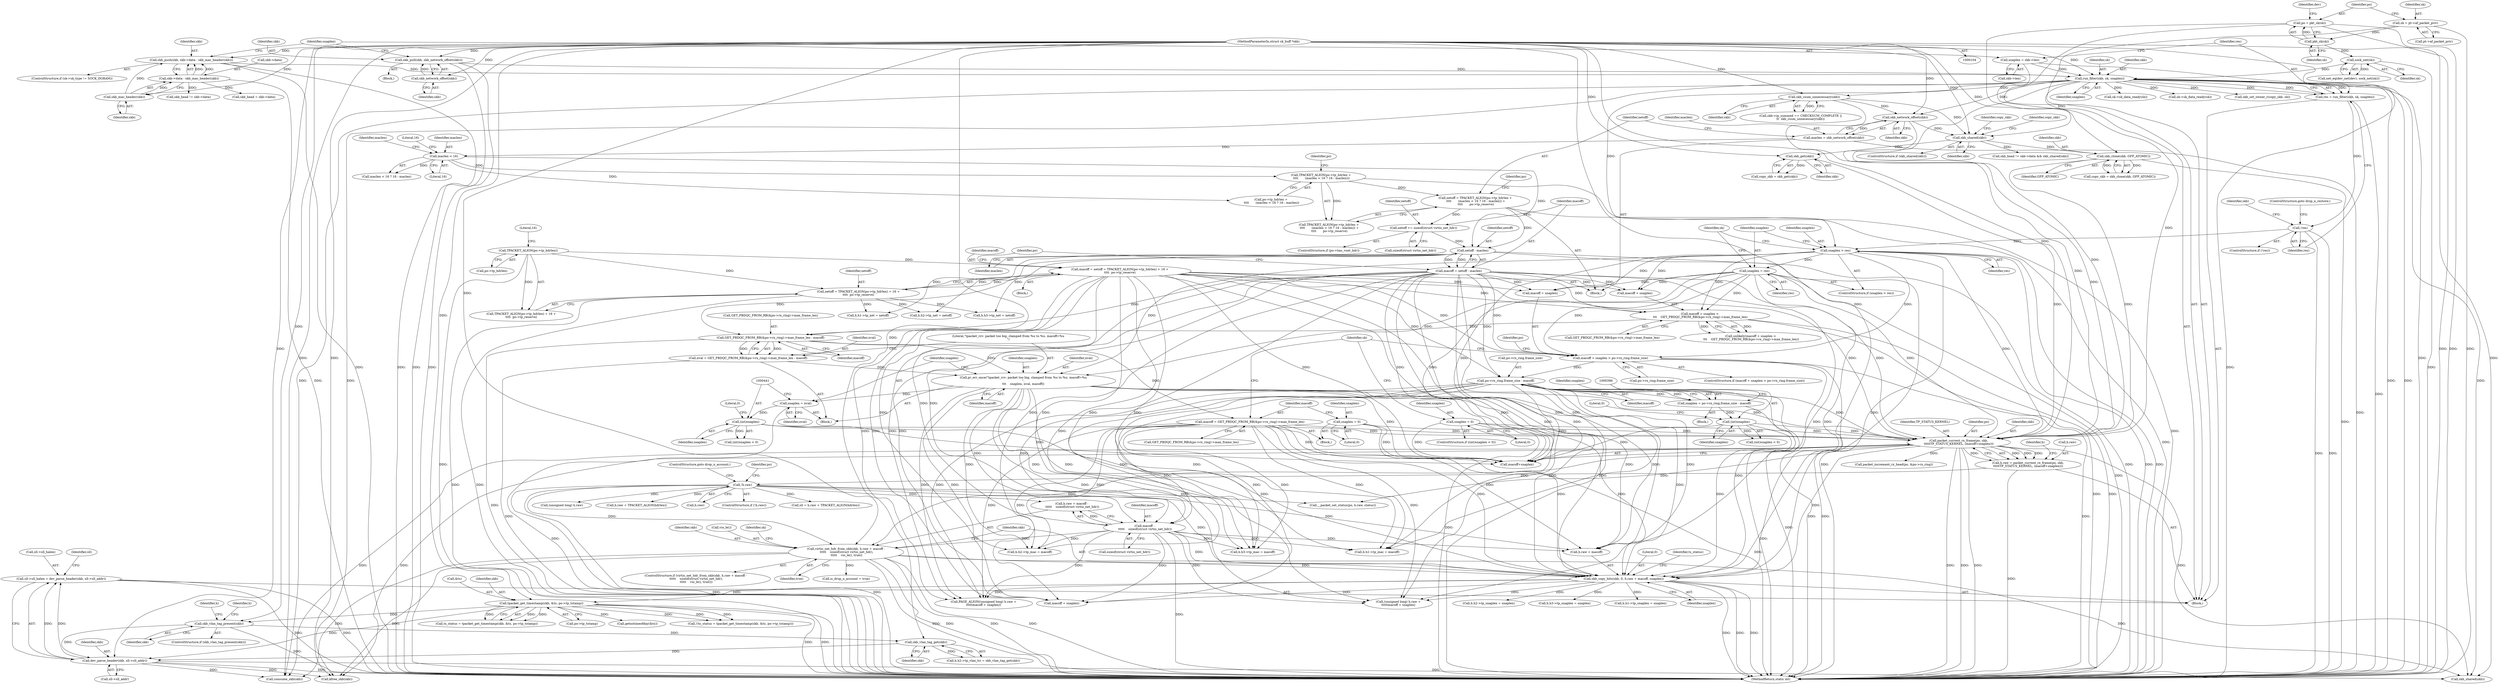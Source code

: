 digraph "0_linux_edbd58be15a957f6a760c4a514cd475217eb97fd@pointer" {
"1000849" [label="(Call,sll->sll_halen = dev_parse_header(skb, sll->sll_addr))"];
"1000853" [label="(Call,dev_parse_header(skb, sll->sll_addr))"];
"1000699" [label="(Call,skb_vlan_tag_present(skb))"];
"1000572" [label="(Call,tpacket_get_timestamp(skb, &ts, po->tp_tstamp))"];
"1000559" [label="(Call,skb_copy_bits(skb, 0, h.raw + macoff, snaplen))"];
"1000538" [label="(Call,virtio_net_hdr_from_skb(skb, h.raw + macoff -\n \t\t\t\t\t    sizeof(struct virtio_net_hdr),\n \t\t\t\t\t    vio_le(), true))"];
"1000468" [label="(Call,packet_current_rx_frame(po, skb,\n\t\t\t\t\tTP_STATUS_KERNEL, (macoff+snaplen)))"];
"1000175" [label="(Call,po = pkt_sk(sk))"];
"1000177" [label="(Call,pkt_sk(sk))"];
"1000170" [label="(Call,sk = pt->af_packet_priv)"];
"1000372" [label="(Call,skb_get(skb))"];
"1000360" [label="(Call,skb_shared(skb))"];
"1000294" [label="(Call,skb_network_offset(skb))"];
"1000256" [label="(Call,skb_csum_unnecessary(skb))"];
"1000225" [label="(Call,run_filter(skb, sk, snaplen))"];
"1000198" [label="(Call,skb_push(skb, skb->data - skb_mac_header(skb)))"];
"1000204" [label="(Call,skb_mac_header(skb))"];
"1000105" [label="(MethodParameterIn,struct sk_buff *skb)"];
"1000200" [label="(Call,skb->data - skb_mac_header(skb))"];
"1000214" [label="(Call,skb_pull(skb, skb_network_offset(skb)))"];
"1000216" [label="(Call,skb_network_offset(skb))"];
"1000184" [label="(Call,sock_net(sk))"];
"1000218" [label="(Call,snaplen = skb->len)"];
"1000365" [label="(Call,skb_clone(skb, GFP_ATOMIC))"];
"1000386" [label="(Call,po->rx_ring.frame_size - macoff)"];
"1000334" [label="(Call,macoff + snaplen > po->rx_ring.frame_size)"];
"1000275" [label="(Call,macoff = netoff = TPACKET_ALIGN(po->tp_hdrlen) + 16 +\n\t\t\t\t  po->tp_reserve)"];
"1000277" [label="(Call,netoff = TPACKET_ALIGN(po->tp_hdrlen) + 16 +\n\t\t\t\t  po->tp_reserve)"];
"1000280" [label="(Call,TPACKET_ALIGN(po->tp_hdrlen))"];
"1000321" [label="(Call,macoff = netoff - maclen)"];
"1000323" [label="(Call,netoff - maclen)"];
"1000317" [label="(Call,netoff += sizeof(struct virtio_net_hdr))"];
"1000296" [label="(Call,netoff = TPACKET_ALIGN(po->tp_hdrlen +\n \t\t\t\t       (maclen < 16 ? 16 : maclen)) +\n \t\t\t\t       po->tp_reserve)"];
"1000299" [label="(Call,TPACKET_ALIGN(po->tp_hdrlen +\n \t\t\t\t       (maclen < 16 ? 16 : maclen)))"];
"1000305" [label="(Call,maclen < 16)"];
"1000292" [label="(Call,maclen = skb_network_offset(skb))"];
"1000262" [label="(Call,snaplen > res)"];
"1000230" [label="(Call,!res)"];
"1000223" [label="(Call,res = run_filter(skb, sk, snaplen))"];
"1000265" [label="(Call,snaplen = res)"];
"1000448" [label="(Call,macoff = GET_PBDQC_FROM_RB(&po->rx_ring)->max_frame_len)"];
"1000420" [label="(Call,GET_PBDQC_FROM_RB(&po->rx_ring)->max_frame_len - macoff)"];
"1000405" [label="(Call,macoff + snaplen >\n \t\t\t    GET_PBDQC_FROM_RB(&po->rx_ring)->max_frame_len)"];
"1000429" [label="(Call,pr_err_once(\"tpacket_rcv: packet too big, clamped from %u to %u. macoff=%u\n\",\n\t\t\t    snaplen, nval, macoff))"];
"1000418" [label="(Call,nval = GET_PBDQC_FROM_RB(&po->rx_ring)->max_frame_len - macoff)"];
"1000440" [label="(Call,(int)snaplen)"];
"1000434" [label="(Call,snaplen = nval)"];
"1000395" [label="(Call,(int)snaplen)"];
"1000384" [label="(Call,snaplen = po->rx_ring.frame_size - macoff)"];
"1000445" [label="(Call,snaplen = 0)"];
"1000399" [label="(Call,snaplen = 0)"];
"1000476" [label="(Call,!h.raw)"];
"1000464" [label="(Call,h.raw = packet_current_rx_frame(po, skb,\n\t\t\t\t\tTP_STATUS_KERNEL, (macoff+snaplen)))"];
"1000544" [label="(Call,macoff -\n \t\t\t\t\t    sizeof(struct virtio_net_hdr))"];
"1000708" [label="(Call,skb_vlan_tag_get(skb))"];
"1000572" [label="(Call,tpacket_get_timestamp(skb, &ts, po->tp_tstamp))"];
"1000919" [label="(Call,(unsigned long) h.raw +\n\t\t\t\t\tmacoff + snaplen)"];
"1000292" [label="(Call,maclen = skb_network_offset(skb))"];
"1000385" [label="(Identifier,snaplen)"];
"1000445" [label="(Call,snaplen = 0)"];
"1000464" [label="(Call,h.raw = packet_current_rx_frame(po, skb,\n\t\t\t\t\tTP_STATUS_KERNEL, (macoff+snaplen)))"];
"1000220" [label="(Call,skb->len)"];
"1000315" [label="(Identifier,po)"];
"1000311" [label="(Identifier,po)"];
"1000257" [label="(Identifier,skb)"];
"1000232" [label="(ControlStructure,goto drop_n_restore;)"];
"1000386" [label="(Call,po->rx_ring.frame_size - macoff)"];
"1000373" [label="(Identifier,skb)"];
"1000381" [label="(Call,skb_set_owner_r(copy_skb, sk))"];
"1000277" [label="(Call,netoff = TPACKET_ALIGN(po->tp_hdrlen) + 16 +\n\t\t\t\t  po->tp_reserve)"];
"1000213" [label="(Block,)"];
"1000181" [label="(Call,net_eq(dev_net(dev), sock_net(sk)))"];
"1000219" [label="(Identifier,snaplen)"];
"1000468" [label="(Call,packet_current_rx_frame(po, skb,\n\t\t\t\t\tTP_STATUS_KERNEL, (macoff+snaplen)))"];
"1000290" [label="(Block,)"];
"1000271" [label="(Identifier,sk)"];
"1000855" [label="(Call,sll->sll_addr)"];
"1000920" [label="(Call,(unsigned long) h.raw)"];
"1000548" [label="(Call,vio_le())"];
"1000404" [label="(Call,unlikely(macoff + snaplen >\n \t\t\t    GET_PBDQC_FROM_RB(&po->rx_ring)->max_frame_len))"];
"1000178" [label="(Identifier,sk)"];
"1000217" [label="(Identifier,skb)"];
"1000573" [label="(Identifier,skb)"];
"1000461" [label="(Identifier,sk)"];
"1000843" [label="(Call,h.raw + TPACKET_ALIGN(hdrlen))"];
"1000265" [label="(Call,snaplen = res)"];
"1000304" [label="(Call,maclen < 16 ? 16 : maclen)"];
"1000470" [label="(Identifier,skb)"];
"1000850" [label="(Call,sll->sll_halen)"];
"1000228" [label="(Identifier,snaplen)"];
"1000275" [label="(Call,macoff = netoff = TPACKET_ALIGN(po->tp_hdrlen) + 16 +\n\t\t\t\t  po->tp_reserve)"];
"1000537" [label="(ControlStructure,if (virtio_net_hdr_from_skb(skb, h.raw + macoff -\n \t\t\t\t\t    sizeof(struct virtio_net_hdr),\n \t\t\t\t\t    vio_le(), true)))"];
"1000306" [label="(Identifier,maclen)"];
"1000571" [label="(Identifier,ts_status)"];
"1000176" [label="(Identifier,po)"];
"1000170" [label="(Call,sk = pt->af_packet_priv)"];
"1000313" [label="(ControlStructure,if (po->has_vnet_hdr))"];
"1000447" [label="(Literal,0)"];
"1000793" [label="(Call,h.h3->tp_net = netoff)"];
"1000395" [label="(Call,(int)snaplen)"];
"1000431" [label="(Identifier,snaplen)"];
"1000484" [label="(Identifier,po)"];
"1000709" [label="(Identifier,skb)"];
"1000236" [label="(Identifier,skb)"];
"1000227" [label="(Identifier,sk)"];
"1000325" [label="(Identifier,maclen)"];
"1000321" [label="(Call,macoff = netoff - maclen)"];
"1000319" [label="(Call,sizeof(struct virtio_net_hdr))"];
"1000401" [label="(Literal,0)"];
"1000334" [label="(Call,macoff + snaplen > po->rx_ring.frame_size)"];
"1000335" [label="(Call,macoff + snaplen)"];
"1000700" [label="(Identifier,skb)"];
"1000177" [label="(Call,pkt_sk(sk))"];
"1000367" [label="(Identifier,GFP_ATOMIC)"];
"1000297" [label="(Identifier,netoff)"];
"1000256" [label="(Call,skb_csum_unnecessary(skb))"];
"1000371" [label="(Identifier,copy_skb)"];
"1000398" [label="(Literal,0)"];
"1000215" [label="(Identifier,skb)"];
"1000446" [label="(Identifier,snaplen)"];
"1000205" [label="(Identifier,skb)"];
"1000109" [label="(Block,)"];
"1000171" [label="(Identifier,sk)"];
"1000323" [label="(Call,netoff - maclen)"];
"1000443" [label="(Literal,0)"];
"1001022" [label="(MethodReturn,static int)"];
"1000432" [label="(Identifier,nval)"];
"1000406" [label="(Call,macoff + snaplen)"];
"1000546" [label="(Call,sizeof(struct virtio_net_hdr))"];
"1000309" [label="(Identifier,maclen)"];
"1000216" [label="(Call,skb_network_offset(skb))"];
"1000308" [label="(Literal,16)"];
"1000918" [label="(Call,PAGE_ALIGN((unsigned long) h.raw +\n\t\t\t\t\tmacoff + snaplen))"];
"1000200" [label="(Call,skb->data - skb_mac_header(skb))"];
"1000488" [label="(Call,packet_increment_rx_head(po, &po->rx_ring))"];
"1000264" [label="(Identifier,res)"];
"1000477" [label="(Call,h.raw)"];
"1000853" [label="(Call,dev_parse_header(skb, sll->sll_addr))"];
"1000544" [label="(Call,macoff -\n \t\t\t\t\t    sizeof(struct virtio_net_hdr))"];
"1000433" [label="(Identifier,macoff)"];
"1000925" [label="(Call,macoff + snaplen)"];
"1000428" [label="(Identifier,macoff)"];
"1000400" [label="(Identifier,snaplen)"];
"1000702" [label="(Call,h.h2->tp_vlan_tci = skb_vlan_tag_get(skb))"];
"1000365" [label="(Call,skb_clone(skb, GFP_ATOMIC))"];
"1000226" [label="(Identifier,skb)"];
"1000786" [label="(Call,h.h3->tp_mac = macoff)"];
"1000263" [label="(Identifier,snaplen)"];
"1000192" [label="(ControlStructure,if (sk->sk_type != SOCK_DGRAM))"];
"1000614" [label="(Call,h.h1->tp_net = netoff)"];
"1000343" [label="(Block,)"];
"1000231" [label="(Identifier,res)"];
"1000994" [label="(Call,kfree_skb(skb))"];
"1000361" [label="(Identifier,skb)"];
"1000607" [label="(Call,h.h1->tp_mac = macoff)"];
"1000405" [label="(Call,macoff + snaplen >\n \t\t\t    GET_PBDQC_FROM_RB(&po->rx_ring)->max_frame_len)"];
"1000854" [label="(Identifier,skb)"];
"1000318" [label="(Identifier,netoff)"];
"1000296" [label="(Call,netoff = TPACKET_ALIGN(po->tp_hdrlen +\n \t\t\t\t       (maclen < 16 ? 16 : maclen)) +\n \t\t\t\t       po->tp_reserve)"];
"1000849" [label="(Call,sll->sll_halen = dev_parse_header(skb, sll->sll_addr))"];
"1000285" [label="(Literal,16)"];
"1000444" [label="(Block,)"];
"1000279" [label="(Call,TPACKET_ALIGN(po->tp_hdrlen) + 16 +\n\t\t\t\t  po->tp_reserve)"];
"1000436" [label="(Identifier,nval)"];
"1000387" [label="(Call,po->rx_ring.frame_size)"];
"1000779" [label="(Call,h.h3->tp_snaplen = snaplen)"];
"1000175" [label="(Call,po = pkt_sk(sk))"];
"1000370" [label="(Call,copy_skb = skb_get(skb))"];
"1000250" [label="(Call,skb->ip_summed == CHECKSUM_COMPLETE ||\n\t\t  skb_csum_unnecessary(skb))"];
"1000224" [label="(Identifier,res)"];
"1000475" [label="(ControlStructure,if (!h.raw))"];
"1000281" [label="(Call,po->tp_hdrlen)"];
"1000730" [label="(Identifier,h)"];
"1000294" [label="(Call,skb_network_offset(skb))"];
"1000366" [label="(Identifier,skb)"];
"1000540" [label="(Call,h.raw + macoff -\n \t\t\t\t\t    sizeof(struct virtio_net_hdr))"];
"1000360" [label="(Call,skb_shared(skb))"];
"1000372" [label="(Call,skb_get(skb))"];
"1000666" [label="(Call,h.h2->tp_mac = macoff)"];
"1000448" [label="(Call,macoff = GET_PBDQC_FROM_RB(&po->rx_ring)->max_frame_len)"];
"1000545" [label="(Identifier,macoff)"];
"1000600" [label="(Call,h.h1->tp_snaplen = snaplen)"];
"1000204" [label="(Call,skb_mac_header(skb))"];
"1000305" [label="(Call,maclen < 16)"];
"1000574" [label="(Call,&ts)"];
"1000359" [label="(ControlStructure,if (skb_shared(skb)))"];
"1000480" [label="(ControlStructure,goto drop_n_account;)"];
"1000538" [label="(Call,virtio_net_hdr_from_skb(skb, h.raw + macoff -\n \t\t\t\t\t    sizeof(struct virtio_net_hdr),\n \t\t\t\t\t    vio_le(), true))"];
"1000465" [label="(Call,h.raw)"];
"1000449" [label="(Identifier,macoff)"];
"1000299" [label="(Call,TPACKET_ALIGN(po->tp_hdrlen +\n \t\t\t\t       (maclen < 16 ? 16 : maclen)))"];
"1000230" [label="(Call,!res)"];
"1000183" [label="(Identifier,dev)"];
"1000409" [label="(Call,GET_PBDQC_FROM_RB(&po->rx_ring)->max_frame_len)"];
"1000300" [label="(Call,po->tp_hdrlen +\n \t\t\t\t       (maclen < 16 ? 16 : maclen))"];
"1000393" [label="(ControlStructure,if ((int)snaplen < 0))"];
"1000860" [label="(Identifier,sll)"];
"1000539" [label="(Identifier,skb)"];
"1000567" [label="(Identifier,snaplen)"];
"1000560" [label="(Identifier,skb)"];
"1000841" [label="(Call,sll = h.raw + TPACKET_ALIGN(hdrlen))"];
"1000699" [label="(Call,skb_vlan_tag_present(skb))"];
"1000549" [label="(Identifier,true)"];
"1000421" [label="(Call,GET_PBDQC_FROM_RB(&po->rx_ring)->max_frame_len)"];
"1000999" [label="(Call,is_drop_n_account = true)"];
"1000476" [label="(Call,!h.raw)"];
"1000347" [label="(Identifier,po)"];
"1000329" [label="(Identifier,po)"];
"1000338" [label="(Call,po->rx_ring.frame_size)"];
"1000274" [label="(Block,)"];
"1000280" [label="(Call,TPACKET_ALIGN(po->tp_hdrlen))"];
"1000974" [label="(Call,skb_shared(skb))"];
"1000420" [label="(Call,GET_PBDQC_FROM_RB(&po->rx_ring)->max_frame_len - macoff)"];
"1000276" [label="(Identifier,macoff)"];
"1000705" [label="(Identifier,h)"];
"1000105" [label="(MethodParameterIn,struct sk_buff *skb)"];
"1000317" [label="(Call,netoff += sizeof(struct virtio_net_hdr))"];
"1000708" [label="(Call,skb_vlan_tag_get(skb))"];
"1000394" [label="(Call,(int)snaplen < 0)"];
"1000262" [label="(Call,snaplen > res)"];
"1000579" [label="(Call,getnstimeofday(&ts))"];
"1000384" [label="(Call,snaplen = po->rx_ring.frame_size - macoff)"];
"1000392" [label="(Identifier,macoff)"];
"1000569" [label="(Call,!(ts_status = tpacket_get_timestamp(skb, &ts, po->tp_tstamp)))"];
"1000364" [label="(Identifier,copy_skb)"];
"1000324" [label="(Identifier,netoff)"];
"1000278" [label="(Identifier,netoff)"];
"1000439" [label="(Call,(int)snaplen < 0)"];
"1000307" [label="(Literal,16)"];
"1000198" [label="(Call,skb_push(skb, skb->data - skb_mac_header(skb)))"];
"1000562" [label="(Call,h.raw + macoff)"];
"1000559" [label="(Call,skb_copy_bits(skb, 0, h.raw + macoff, snaplen))"];
"1000374" [label="(Call,skb_head = skb->data)"];
"1001017" [label="(Call,sk->sk_data_ready(sk))"];
"1000969" [label="(Call,skb_head != skb->data)"];
"1000570" [label="(Call,ts_status = tpacket_get_timestamp(skb, &ts, po->tp_tstamp))"];
"1000267" [label="(Identifier,res)"];
"1000576" [label="(Call,po->tp_tstamp)"];
"1000223" [label="(Call,res = run_filter(skb, sk, snaplen))"];
"1000478" [label="(Identifier,h)"];
"1000416" [label="(Block,)"];
"1000968" [label="(Call,skb_head != skb->data && skb_shared(skb))"];
"1000225" [label="(Call,run_filter(skb, sk, snaplen))"];
"1000295" [label="(Identifier,skb)"];
"1000698" [label="(ControlStructure,if (skb_vlan_tag_present(skb)))"];
"1000471" [label="(Identifier,TP_STATUS_KERNEL)"];
"1000184" [label="(Call,sock_net(sk))"];
"1000418" [label="(Call,nval = GET_PBDQC_FROM_RB(&po->rx_ring)->max_frame_len - macoff)"];
"1000214" [label="(Call,skb_pull(skb, skb_network_offset(skb)))"];
"1000298" [label="(Call,TPACKET_ALIGN(po->tp_hdrlen +\n \t\t\t\t       (maclen < 16 ? 16 : maclen)) +\n \t\t\t\t       po->tp_reserve)"];
"1000561" [label="(Literal,0)"];
"1000419" [label="(Identifier,nval)"];
"1000229" [label="(ControlStructure,if (!res))"];
"1000951" [label="(Call,__packet_set_status(po, h.raw, status))"];
"1000266" [label="(Identifier,snaplen)"];
"1000472" [label="(Call,macoff+snaplen)"];
"1000991" [label="(Call,consume_skb(skb))"];
"1000293" [label="(Identifier,maclen)"];
"1000659" [label="(Call,h.h2->tp_snaplen = snaplen)"];
"1000429" [label="(Call,pr_err_once(\"tpacket_rcv: packet too big, clamped from %u to %u. macoff=%u\n\",\n\t\t\t    snaplen, nval, macoff))"];
"1000322" [label="(Identifier,macoff)"];
"1000397" [label="(Identifier,snaplen)"];
"1000399" [label="(Call,snaplen = 0)"];
"1000957" [label="(Call,sk->sk_data_ready(sk))"];
"1000201" [label="(Call,skb->data)"];
"1000450" [label="(Call,GET_PBDQC_FROM_RB(&po->rx_ring)->max_frame_len)"];
"1000434" [label="(Call,snaplen = nval)"];
"1000430" [label="(Literal,\"tpacket_rcv: packet too big, clamped from %u to %u. macoff=%u\n\")"];
"1000261" [label="(ControlStructure,if (snaplen > res))"];
"1000440" [label="(Call,(int)snaplen)"];
"1000469" [label="(Identifier,po)"];
"1000218" [label="(Call,snaplen = skb->len)"];
"1000333" [label="(ControlStructure,if (macoff + snaplen > po->rx_ring.frame_size))"];
"1000673" [label="(Call,h.h2->tp_net = netoff)"];
"1000172" [label="(Call,pt->af_packet_priv)"];
"1000185" [label="(Identifier,sk)"];
"1000199" [label="(Identifier,skb)"];
"1000363" [label="(Call,copy_skb = skb_clone(skb, GFP_ATOMIC))"];
"1000442" [label="(Identifier,snaplen)"];
"1000435" [label="(Identifier,snaplen)"];
"1000555" [label="(Identifier,sk)"];
"1000849" -> "1000109"  [label="AST: "];
"1000849" -> "1000853"  [label="CFG: "];
"1000850" -> "1000849"  [label="AST: "];
"1000853" -> "1000849"  [label="AST: "];
"1000860" -> "1000849"  [label="CFG: "];
"1000849" -> "1001022"  [label="DDG: "];
"1000849" -> "1001022"  [label="DDG: "];
"1000853" -> "1000849"  [label="DDG: "];
"1000853" -> "1000849"  [label="DDG: "];
"1000853" -> "1000855"  [label="CFG: "];
"1000854" -> "1000853"  [label="AST: "];
"1000855" -> "1000853"  [label="AST: "];
"1000853" -> "1001022"  [label="DDG: "];
"1000699" -> "1000853"  [label="DDG: "];
"1000708" -> "1000853"  [label="DDG: "];
"1000572" -> "1000853"  [label="DDG: "];
"1000105" -> "1000853"  [label="DDG: "];
"1000853" -> "1000974"  [label="DDG: "];
"1000853" -> "1000991"  [label="DDG: "];
"1000853" -> "1000994"  [label="DDG: "];
"1000699" -> "1000698"  [label="AST: "];
"1000699" -> "1000700"  [label="CFG: "];
"1000700" -> "1000699"  [label="AST: "];
"1000705" -> "1000699"  [label="CFG: "];
"1000730" -> "1000699"  [label="CFG: "];
"1000699" -> "1001022"  [label="DDG: "];
"1000572" -> "1000699"  [label="DDG: "];
"1000105" -> "1000699"  [label="DDG: "];
"1000699" -> "1000708"  [label="DDG: "];
"1000572" -> "1000570"  [label="AST: "];
"1000572" -> "1000576"  [label="CFG: "];
"1000573" -> "1000572"  [label="AST: "];
"1000574" -> "1000572"  [label="AST: "];
"1000576" -> "1000572"  [label="AST: "];
"1000570" -> "1000572"  [label="CFG: "];
"1000572" -> "1001022"  [label="DDG: "];
"1000572" -> "1001022"  [label="DDG: "];
"1000572" -> "1000569"  [label="DDG: "];
"1000572" -> "1000569"  [label="DDG: "];
"1000572" -> "1000569"  [label="DDG: "];
"1000572" -> "1000570"  [label="DDG: "];
"1000572" -> "1000570"  [label="DDG: "];
"1000572" -> "1000570"  [label="DDG: "];
"1000559" -> "1000572"  [label="DDG: "];
"1000105" -> "1000572"  [label="DDG: "];
"1000572" -> "1000579"  [label="DDG: "];
"1000559" -> "1000109"  [label="AST: "];
"1000559" -> "1000567"  [label="CFG: "];
"1000560" -> "1000559"  [label="AST: "];
"1000561" -> "1000559"  [label="AST: "];
"1000562" -> "1000559"  [label="AST: "];
"1000567" -> "1000559"  [label="AST: "];
"1000571" -> "1000559"  [label="CFG: "];
"1000559" -> "1001022"  [label="DDG: "];
"1000559" -> "1001022"  [label="DDG: "];
"1000559" -> "1001022"  [label="DDG: "];
"1000538" -> "1000559"  [label="DDG: "];
"1000468" -> "1000559"  [label="DDG: "];
"1000105" -> "1000559"  [label="DDG: "];
"1000476" -> "1000559"  [label="DDG: "];
"1000544" -> "1000559"  [label="DDG: "];
"1000386" -> "1000559"  [label="DDG: "];
"1000448" -> "1000559"  [label="DDG: "];
"1000429" -> "1000559"  [label="DDG: "];
"1000275" -> "1000559"  [label="DDG: "];
"1000321" -> "1000559"  [label="DDG: "];
"1000440" -> "1000559"  [label="DDG: "];
"1000395" -> "1000559"  [label="DDG: "];
"1000445" -> "1000559"  [label="DDG: "];
"1000399" -> "1000559"  [label="DDG: "];
"1000262" -> "1000559"  [label="DDG: "];
"1000265" -> "1000559"  [label="DDG: "];
"1000559" -> "1000600"  [label="DDG: "];
"1000559" -> "1000659"  [label="DDG: "];
"1000559" -> "1000779"  [label="DDG: "];
"1000559" -> "1000918"  [label="DDG: "];
"1000559" -> "1000919"  [label="DDG: "];
"1000559" -> "1000925"  [label="DDG: "];
"1000538" -> "1000537"  [label="AST: "];
"1000538" -> "1000549"  [label="CFG: "];
"1000539" -> "1000538"  [label="AST: "];
"1000540" -> "1000538"  [label="AST: "];
"1000548" -> "1000538"  [label="AST: "];
"1000549" -> "1000538"  [label="AST: "];
"1000555" -> "1000538"  [label="CFG: "];
"1000560" -> "1000538"  [label="CFG: "];
"1000538" -> "1001022"  [label="DDG: "];
"1000538" -> "1001022"  [label="DDG: "];
"1000538" -> "1001022"  [label="DDG: "];
"1000538" -> "1001022"  [label="DDG: "];
"1000468" -> "1000538"  [label="DDG: "];
"1000105" -> "1000538"  [label="DDG: "];
"1000476" -> "1000538"  [label="DDG: "];
"1000544" -> "1000538"  [label="DDG: "];
"1000538" -> "1000974"  [label="DDG: "];
"1000538" -> "1000991"  [label="DDG: "];
"1000538" -> "1000994"  [label="DDG: "];
"1000538" -> "1000999"  [label="DDG: "];
"1000468" -> "1000464"  [label="AST: "];
"1000468" -> "1000472"  [label="CFG: "];
"1000469" -> "1000468"  [label="AST: "];
"1000470" -> "1000468"  [label="AST: "];
"1000471" -> "1000468"  [label="AST: "];
"1000472" -> "1000468"  [label="AST: "];
"1000464" -> "1000468"  [label="CFG: "];
"1000468" -> "1001022"  [label="DDG: "];
"1000468" -> "1001022"  [label="DDG: "];
"1000468" -> "1001022"  [label="DDG: "];
"1000468" -> "1000464"  [label="DDG: "];
"1000468" -> "1000464"  [label="DDG: "];
"1000468" -> "1000464"  [label="DDG: "];
"1000468" -> "1000464"  [label="DDG: "];
"1000175" -> "1000468"  [label="DDG: "];
"1000372" -> "1000468"  [label="DDG: "];
"1000365" -> "1000468"  [label="DDG: "];
"1000294" -> "1000468"  [label="DDG: "];
"1000256" -> "1000468"  [label="DDG: "];
"1000225" -> "1000468"  [label="DDG: "];
"1000105" -> "1000468"  [label="DDG: "];
"1000386" -> "1000468"  [label="DDG: "];
"1000448" -> "1000468"  [label="DDG: "];
"1000429" -> "1000468"  [label="DDG: "];
"1000275" -> "1000468"  [label="DDG: "];
"1000321" -> "1000468"  [label="DDG: "];
"1000440" -> "1000468"  [label="DDG: "];
"1000395" -> "1000468"  [label="DDG: "];
"1000445" -> "1000468"  [label="DDG: "];
"1000399" -> "1000468"  [label="DDG: "];
"1000262" -> "1000468"  [label="DDG: "];
"1000265" -> "1000468"  [label="DDG: "];
"1000468" -> "1000488"  [label="DDG: "];
"1000468" -> "1000951"  [label="DDG: "];
"1000468" -> "1000974"  [label="DDG: "];
"1000468" -> "1000991"  [label="DDG: "];
"1000468" -> "1000994"  [label="DDG: "];
"1000175" -> "1000109"  [label="AST: "];
"1000175" -> "1000177"  [label="CFG: "];
"1000176" -> "1000175"  [label="AST: "];
"1000177" -> "1000175"  [label="AST: "];
"1000183" -> "1000175"  [label="CFG: "];
"1000175" -> "1001022"  [label="DDG: "];
"1000175" -> "1001022"  [label="DDG: "];
"1000177" -> "1000175"  [label="DDG: "];
"1000177" -> "1000178"  [label="CFG: "];
"1000178" -> "1000177"  [label="AST: "];
"1000170" -> "1000177"  [label="DDG: "];
"1000177" -> "1000184"  [label="DDG: "];
"1000170" -> "1000109"  [label="AST: "];
"1000170" -> "1000172"  [label="CFG: "];
"1000171" -> "1000170"  [label="AST: "];
"1000172" -> "1000170"  [label="AST: "];
"1000176" -> "1000170"  [label="CFG: "];
"1000170" -> "1001022"  [label="DDG: "];
"1000372" -> "1000370"  [label="AST: "];
"1000372" -> "1000373"  [label="CFG: "];
"1000373" -> "1000372"  [label="AST: "];
"1000370" -> "1000372"  [label="CFG: "];
"1000372" -> "1000370"  [label="DDG: "];
"1000360" -> "1000372"  [label="DDG: "];
"1000105" -> "1000372"  [label="DDG: "];
"1000360" -> "1000359"  [label="AST: "];
"1000360" -> "1000361"  [label="CFG: "];
"1000361" -> "1000360"  [label="AST: "];
"1000364" -> "1000360"  [label="CFG: "];
"1000371" -> "1000360"  [label="CFG: "];
"1000294" -> "1000360"  [label="DDG: "];
"1000256" -> "1000360"  [label="DDG: "];
"1000225" -> "1000360"  [label="DDG: "];
"1000105" -> "1000360"  [label="DDG: "];
"1000360" -> "1000365"  [label="DDG: "];
"1000360" -> "1000968"  [label="DDG: "];
"1000294" -> "1000292"  [label="AST: "];
"1000294" -> "1000295"  [label="CFG: "];
"1000295" -> "1000294"  [label="AST: "];
"1000292" -> "1000294"  [label="CFG: "];
"1000294" -> "1000292"  [label="DDG: "];
"1000256" -> "1000294"  [label="DDG: "];
"1000225" -> "1000294"  [label="DDG: "];
"1000105" -> "1000294"  [label="DDG: "];
"1000256" -> "1000250"  [label="AST: "];
"1000256" -> "1000257"  [label="CFG: "];
"1000257" -> "1000256"  [label="AST: "];
"1000250" -> "1000256"  [label="CFG: "];
"1000256" -> "1000250"  [label="DDG: "];
"1000225" -> "1000256"  [label="DDG: "];
"1000105" -> "1000256"  [label="DDG: "];
"1000225" -> "1000223"  [label="AST: "];
"1000225" -> "1000228"  [label="CFG: "];
"1000226" -> "1000225"  [label="AST: "];
"1000227" -> "1000225"  [label="AST: "];
"1000228" -> "1000225"  [label="AST: "];
"1000223" -> "1000225"  [label="CFG: "];
"1000225" -> "1001022"  [label="DDG: "];
"1000225" -> "1001022"  [label="DDG: "];
"1000225" -> "1000223"  [label="DDG: "];
"1000225" -> "1000223"  [label="DDG: "];
"1000225" -> "1000223"  [label="DDG: "];
"1000198" -> "1000225"  [label="DDG: "];
"1000214" -> "1000225"  [label="DDG: "];
"1000105" -> "1000225"  [label="DDG: "];
"1000184" -> "1000225"  [label="DDG: "];
"1000218" -> "1000225"  [label="DDG: "];
"1000225" -> "1000262"  [label="DDG: "];
"1000225" -> "1000381"  [label="DDG: "];
"1000225" -> "1000957"  [label="DDG: "];
"1000225" -> "1000974"  [label="DDG: "];
"1000225" -> "1000991"  [label="DDG: "];
"1000225" -> "1000994"  [label="DDG: "];
"1000225" -> "1001017"  [label="DDG: "];
"1000198" -> "1000192"  [label="AST: "];
"1000198" -> "1000200"  [label="CFG: "];
"1000199" -> "1000198"  [label="AST: "];
"1000200" -> "1000198"  [label="AST: "];
"1000219" -> "1000198"  [label="CFG: "];
"1000198" -> "1001022"  [label="DDG: "];
"1000198" -> "1001022"  [label="DDG: "];
"1000204" -> "1000198"  [label="DDG: "];
"1000105" -> "1000198"  [label="DDG: "];
"1000200" -> "1000198"  [label="DDG: "];
"1000200" -> "1000198"  [label="DDG: "];
"1000204" -> "1000200"  [label="AST: "];
"1000204" -> "1000205"  [label="CFG: "];
"1000205" -> "1000204"  [label="AST: "];
"1000200" -> "1000204"  [label="CFG: "];
"1000204" -> "1000200"  [label="DDG: "];
"1000105" -> "1000204"  [label="DDG: "];
"1000105" -> "1000104"  [label="AST: "];
"1000105" -> "1001022"  [label="DDG: "];
"1000105" -> "1000214"  [label="DDG: "];
"1000105" -> "1000216"  [label="DDG: "];
"1000105" -> "1000365"  [label="DDG: "];
"1000105" -> "1000708"  [label="DDG: "];
"1000105" -> "1000974"  [label="DDG: "];
"1000105" -> "1000991"  [label="DDG: "];
"1000105" -> "1000994"  [label="DDG: "];
"1000201" -> "1000200"  [label="AST: "];
"1000200" -> "1001022"  [label="DDG: "];
"1000200" -> "1000374"  [label="DDG: "];
"1000200" -> "1000969"  [label="DDG: "];
"1000214" -> "1000213"  [label="AST: "];
"1000214" -> "1000216"  [label="CFG: "];
"1000215" -> "1000214"  [label="AST: "];
"1000216" -> "1000214"  [label="AST: "];
"1000219" -> "1000214"  [label="CFG: "];
"1000214" -> "1001022"  [label="DDG: "];
"1000214" -> "1001022"  [label="DDG: "];
"1000216" -> "1000214"  [label="DDG: "];
"1000216" -> "1000217"  [label="CFG: "];
"1000217" -> "1000216"  [label="AST: "];
"1000184" -> "1000181"  [label="AST: "];
"1000184" -> "1000185"  [label="CFG: "];
"1000185" -> "1000184"  [label="AST: "];
"1000181" -> "1000184"  [label="CFG: "];
"1000184" -> "1001022"  [label="DDG: "];
"1000184" -> "1000181"  [label="DDG: "];
"1000218" -> "1000109"  [label="AST: "];
"1000218" -> "1000220"  [label="CFG: "];
"1000219" -> "1000218"  [label="AST: "];
"1000220" -> "1000218"  [label="AST: "];
"1000224" -> "1000218"  [label="CFG: "];
"1000218" -> "1001022"  [label="DDG: "];
"1000365" -> "1000363"  [label="AST: "];
"1000365" -> "1000367"  [label="CFG: "];
"1000366" -> "1000365"  [label="AST: "];
"1000367" -> "1000365"  [label="AST: "];
"1000363" -> "1000365"  [label="CFG: "];
"1000365" -> "1001022"  [label="DDG: "];
"1000365" -> "1000363"  [label="DDG: "];
"1000365" -> "1000363"  [label="DDG: "];
"1000386" -> "1000384"  [label="AST: "];
"1000386" -> "1000392"  [label="CFG: "];
"1000387" -> "1000386"  [label="AST: "];
"1000392" -> "1000386"  [label="AST: "];
"1000384" -> "1000386"  [label="CFG: "];
"1000386" -> "1001022"  [label="DDG: "];
"1000386" -> "1000384"  [label="DDG: "];
"1000386" -> "1000384"  [label="DDG: "];
"1000334" -> "1000386"  [label="DDG: "];
"1000275" -> "1000386"  [label="DDG: "];
"1000321" -> "1000386"  [label="DDG: "];
"1000386" -> "1000472"  [label="DDG: "];
"1000386" -> "1000544"  [label="DDG: "];
"1000386" -> "1000562"  [label="DDG: "];
"1000386" -> "1000607"  [label="DDG: "];
"1000386" -> "1000666"  [label="DDG: "];
"1000386" -> "1000786"  [label="DDG: "];
"1000386" -> "1000918"  [label="DDG: "];
"1000386" -> "1000919"  [label="DDG: "];
"1000386" -> "1000925"  [label="DDG: "];
"1000334" -> "1000333"  [label="AST: "];
"1000334" -> "1000338"  [label="CFG: "];
"1000335" -> "1000334"  [label="AST: "];
"1000338" -> "1000334"  [label="AST: "];
"1000347" -> "1000334"  [label="CFG: "];
"1000461" -> "1000334"  [label="CFG: "];
"1000334" -> "1001022"  [label="DDG: "];
"1000334" -> "1001022"  [label="DDG: "];
"1000334" -> "1001022"  [label="DDG: "];
"1000275" -> "1000334"  [label="DDG: "];
"1000321" -> "1000334"  [label="DDG: "];
"1000262" -> "1000334"  [label="DDG: "];
"1000265" -> "1000334"  [label="DDG: "];
"1000275" -> "1000274"  [label="AST: "];
"1000275" -> "1000277"  [label="CFG: "];
"1000276" -> "1000275"  [label="AST: "];
"1000277" -> "1000275"  [label="AST: "];
"1000329" -> "1000275"  [label="CFG: "];
"1000277" -> "1000275"  [label="DDG: "];
"1000280" -> "1000275"  [label="DDG: "];
"1000275" -> "1000335"  [label="DDG: "];
"1000275" -> "1000405"  [label="DDG: "];
"1000275" -> "1000406"  [label="DDG: "];
"1000275" -> "1000420"  [label="DDG: "];
"1000275" -> "1000472"  [label="DDG: "];
"1000275" -> "1000544"  [label="DDG: "];
"1000275" -> "1000562"  [label="DDG: "];
"1000275" -> "1000607"  [label="DDG: "];
"1000275" -> "1000666"  [label="DDG: "];
"1000275" -> "1000786"  [label="DDG: "];
"1000275" -> "1000918"  [label="DDG: "];
"1000275" -> "1000919"  [label="DDG: "];
"1000275" -> "1000925"  [label="DDG: "];
"1000277" -> "1000279"  [label="CFG: "];
"1000278" -> "1000277"  [label="AST: "];
"1000279" -> "1000277"  [label="AST: "];
"1000277" -> "1001022"  [label="DDG: "];
"1000277" -> "1001022"  [label="DDG: "];
"1000280" -> "1000277"  [label="DDG: "];
"1000277" -> "1000614"  [label="DDG: "];
"1000277" -> "1000673"  [label="DDG: "];
"1000277" -> "1000793"  [label="DDG: "];
"1000280" -> "1000279"  [label="AST: "];
"1000280" -> "1000281"  [label="CFG: "];
"1000281" -> "1000280"  [label="AST: "];
"1000285" -> "1000280"  [label="CFG: "];
"1000280" -> "1001022"  [label="DDG: "];
"1000280" -> "1000279"  [label="DDG: "];
"1000321" -> "1000290"  [label="AST: "];
"1000321" -> "1000323"  [label="CFG: "];
"1000322" -> "1000321"  [label="AST: "];
"1000323" -> "1000321"  [label="AST: "];
"1000329" -> "1000321"  [label="CFG: "];
"1000321" -> "1001022"  [label="DDG: "];
"1000323" -> "1000321"  [label="DDG: "];
"1000323" -> "1000321"  [label="DDG: "];
"1000321" -> "1000335"  [label="DDG: "];
"1000321" -> "1000405"  [label="DDG: "];
"1000321" -> "1000406"  [label="DDG: "];
"1000321" -> "1000420"  [label="DDG: "];
"1000321" -> "1000472"  [label="DDG: "];
"1000321" -> "1000544"  [label="DDG: "];
"1000321" -> "1000562"  [label="DDG: "];
"1000321" -> "1000607"  [label="DDG: "];
"1000321" -> "1000666"  [label="DDG: "];
"1000321" -> "1000786"  [label="DDG: "];
"1000321" -> "1000918"  [label="DDG: "];
"1000321" -> "1000919"  [label="DDG: "];
"1000321" -> "1000925"  [label="DDG: "];
"1000323" -> "1000325"  [label="CFG: "];
"1000324" -> "1000323"  [label="AST: "];
"1000325" -> "1000323"  [label="AST: "];
"1000323" -> "1001022"  [label="DDG: "];
"1000323" -> "1001022"  [label="DDG: "];
"1000317" -> "1000323"  [label="DDG: "];
"1000296" -> "1000323"  [label="DDG: "];
"1000305" -> "1000323"  [label="DDG: "];
"1000323" -> "1000614"  [label="DDG: "];
"1000323" -> "1000673"  [label="DDG: "];
"1000323" -> "1000793"  [label="DDG: "];
"1000317" -> "1000313"  [label="AST: "];
"1000317" -> "1000319"  [label="CFG: "];
"1000318" -> "1000317"  [label="AST: "];
"1000319" -> "1000317"  [label="AST: "];
"1000322" -> "1000317"  [label="CFG: "];
"1000296" -> "1000317"  [label="DDG: "];
"1000296" -> "1000290"  [label="AST: "];
"1000296" -> "1000298"  [label="CFG: "];
"1000297" -> "1000296"  [label="AST: "];
"1000298" -> "1000296"  [label="AST: "];
"1000315" -> "1000296"  [label="CFG: "];
"1000296" -> "1001022"  [label="DDG: "];
"1000299" -> "1000296"  [label="DDG: "];
"1000299" -> "1000298"  [label="AST: "];
"1000299" -> "1000300"  [label="CFG: "];
"1000300" -> "1000299"  [label="AST: "];
"1000311" -> "1000299"  [label="CFG: "];
"1000299" -> "1001022"  [label="DDG: "];
"1000299" -> "1000298"  [label="DDG: "];
"1000305" -> "1000299"  [label="DDG: "];
"1000305" -> "1000304"  [label="AST: "];
"1000305" -> "1000307"  [label="CFG: "];
"1000306" -> "1000305"  [label="AST: "];
"1000307" -> "1000305"  [label="AST: "];
"1000308" -> "1000305"  [label="CFG: "];
"1000309" -> "1000305"  [label="CFG: "];
"1000305" -> "1000300"  [label="DDG: "];
"1000292" -> "1000305"  [label="DDG: "];
"1000305" -> "1000304"  [label="DDG: "];
"1000292" -> "1000290"  [label="AST: "];
"1000293" -> "1000292"  [label="AST: "];
"1000297" -> "1000292"  [label="CFG: "];
"1000292" -> "1001022"  [label="DDG: "];
"1000262" -> "1000261"  [label="AST: "];
"1000262" -> "1000264"  [label="CFG: "];
"1000263" -> "1000262"  [label="AST: "];
"1000264" -> "1000262"  [label="AST: "];
"1000266" -> "1000262"  [label="CFG: "];
"1000271" -> "1000262"  [label="CFG: "];
"1000262" -> "1001022"  [label="DDG: "];
"1000262" -> "1001022"  [label="DDG: "];
"1000230" -> "1000262"  [label="DDG: "];
"1000262" -> "1000265"  [label="DDG: "];
"1000262" -> "1000335"  [label="DDG: "];
"1000262" -> "1000405"  [label="DDG: "];
"1000262" -> "1000406"  [label="DDG: "];
"1000262" -> "1000429"  [label="DDG: "];
"1000262" -> "1000472"  [label="DDG: "];
"1000230" -> "1000229"  [label="AST: "];
"1000230" -> "1000231"  [label="CFG: "];
"1000231" -> "1000230"  [label="AST: "];
"1000232" -> "1000230"  [label="CFG: "];
"1000236" -> "1000230"  [label="CFG: "];
"1000230" -> "1001022"  [label="DDG: "];
"1000230" -> "1001022"  [label="DDG: "];
"1000223" -> "1000230"  [label="DDG: "];
"1000223" -> "1000109"  [label="AST: "];
"1000224" -> "1000223"  [label="AST: "];
"1000231" -> "1000223"  [label="CFG: "];
"1000223" -> "1001022"  [label="DDG: "];
"1000265" -> "1000261"  [label="AST: "];
"1000265" -> "1000267"  [label="CFG: "];
"1000266" -> "1000265"  [label="AST: "];
"1000267" -> "1000265"  [label="AST: "];
"1000271" -> "1000265"  [label="CFG: "];
"1000265" -> "1001022"  [label="DDG: "];
"1000265" -> "1000335"  [label="DDG: "];
"1000265" -> "1000405"  [label="DDG: "];
"1000265" -> "1000406"  [label="DDG: "];
"1000265" -> "1000429"  [label="DDG: "];
"1000265" -> "1000472"  [label="DDG: "];
"1000448" -> "1000444"  [label="AST: "];
"1000448" -> "1000450"  [label="CFG: "];
"1000449" -> "1000448"  [label="AST: "];
"1000450" -> "1000448"  [label="AST: "];
"1000461" -> "1000448"  [label="CFG: "];
"1000448" -> "1001022"  [label="DDG: "];
"1000420" -> "1000448"  [label="DDG: "];
"1000448" -> "1000472"  [label="DDG: "];
"1000448" -> "1000544"  [label="DDG: "];
"1000448" -> "1000562"  [label="DDG: "];
"1000448" -> "1000607"  [label="DDG: "];
"1000448" -> "1000666"  [label="DDG: "];
"1000448" -> "1000786"  [label="DDG: "];
"1000448" -> "1000918"  [label="DDG: "];
"1000448" -> "1000919"  [label="DDG: "];
"1000448" -> "1000925"  [label="DDG: "];
"1000420" -> "1000418"  [label="AST: "];
"1000420" -> "1000428"  [label="CFG: "];
"1000421" -> "1000420"  [label="AST: "];
"1000428" -> "1000420"  [label="AST: "];
"1000418" -> "1000420"  [label="CFG: "];
"1000420" -> "1001022"  [label="DDG: "];
"1000420" -> "1000418"  [label="DDG: "];
"1000420" -> "1000418"  [label="DDG: "];
"1000405" -> "1000420"  [label="DDG: "];
"1000420" -> "1000429"  [label="DDG: "];
"1000405" -> "1000404"  [label="AST: "];
"1000405" -> "1000409"  [label="CFG: "];
"1000406" -> "1000405"  [label="AST: "];
"1000409" -> "1000405"  [label="AST: "];
"1000404" -> "1000405"  [label="CFG: "];
"1000405" -> "1001022"  [label="DDG: "];
"1000405" -> "1001022"  [label="DDG: "];
"1000405" -> "1000404"  [label="DDG: "];
"1000405" -> "1000404"  [label="DDG: "];
"1000429" -> "1000416"  [label="AST: "];
"1000429" -> "1000433"  [label="CFG: "];
"1000430" -> "1000429"  [label="AST: "];
"1000431" -> "1000429"  [label="AST: "];
"1000432" -> "1000429"  [label="AST: "];
"1000433" -> "1000429"  [label="AST: "];
"1000435" -> "1000429"  [label="CFG: "];
"1000429" -> "1001022"  [label="DDG: "];
"1000418" -> "1000429"  [label="DDG: "];
"1000429" -> "1000434"  [label="DDG: "];
"1000429" -> "1000472"  [label="DDG: "];
"1000429" -> "1000544"  [label="DDG: "];
"1000429" -> "1000562"  [label="DDG: "];
"1000429" -> "1000607"  [label="DDG: "];
"1000429" -> "1000666"  [label="DDG: "];
"1000429" -> "1000786"  [label="DDG: "];
"1000429" -> "1000918"  [label="DDG: "];
"1000429" -> "1000919"  [label="DDG: "];
"1000429" -> "1000925"  [label="DDG: "];
"1000418" -> "1000416"  [label="AST: "];
"1000419" -> "1000418"  [label="AST: "];
"1000430" -> "1000418"  [label="CFG: "];
"1000418" -> "1001022"  [label="DDG: "];
"1000440" -> "1000439"  [label="AST: "];
"1000440" -> "1000442"  [label="CFG: "];
"1000441" -> "1000440"  [label="AST: "];
"1000442" -> "1000440"  [label="AST: "];
"1000443" -> "1000440"  [label="CFG: "];
"1000440" -> "1000439"  [label="DDG: "];
"1000434" -> "1000440"  [label="DDG: "];
"1000440" -> "1000472"  [label="DDG: "];
"1000434" -> "1000416"  [label="AST: "];
"1000434" -> "1000436"  [label="CFG: "];
"1000435" -> "1000434"  [label="AST: "];
"1000436" -> "1000434"  [label="AST: "];
"1000441" -> "1000434"  [label="CFG: "];
"1000434" -> "1001022"  [label="DDG: "];
"1000395" -> "1000394"  [label="AST: "];
"1000395" -> "1000397"  [label="CFG: "];
"1000396" -> "1000395"  [label="AST: "];
"1000397" -> "1000395"  [label="AST: "];
"1000398" -> "1000395"  [label="CFG: "];
"1000395" -> "1000394"  [label="DDG: "];
"1000384" -> "1000395"  [label="DDG: "];
"1000395" -> "1000472"  [label="DDG: "];
"1000384" -> "1000343"  [label="AST: "];
"1000385" -> "1000384"  [label="AST: "];
"1000396" -> "1000384"  [label="CFG: "];
"1000384" -> "1001022"  [label="DDG: "];
"1000445" -> "1000444"  [label="AST: "];
"1000445" -> "1000447"  [label="CFG: "];
"1000446" -> "1000445"  [label="AST: "];
"1000447" -> "1000445"  [label="AST: "];
"1000449" -> "1000445"  [label="CFG: "];
"1000445" -> "1000472"  [label="DDG: "];
"1000399" -> "1000393"  [label="AST: "];
"1000399" -> "1000401"  [label="CFG: "];
"1000400" -> "1000399"  [label="AST: "];
"1000401" -> "1000399"  [label="AST: "];
"1000461" -> "1000399"  [label="CFG: "];
"1000399" -> "1000472"  [label="DDG: "];
"1000476" -> "1000475"  [label="AST: "];
"1000476" -> "1000477"  [label="CFG: "];
"1000477" -> "1000476"  [label="AST: "];
"1000480" -> "1000476"  [label="CFG: "];
"1000484" -> "1000476"  [label="CFG: "];
"1000476" -> "1001022"  [label="DDG: "];
"1000476" -> "1001022"  [label="DDG: "];
"1000464" -> "1000476"  [label="DDG: "];
"1000476" -> "1000540"  [label="DDG: "];
"1000476" -> "1000562"  [label="DDG: "];
"1000476" -> "1000841"  [label="DDG: "];
"1000476" -> "1000843"  [label="DDG: "];
"1000476" -> "1000920"  [label="DDG: "];
"1000476" -> "1000951"  [label="DDG: "];
"1000464" -> "1000109"  [label="AST: "];
"1000465" -> "1000464"  [label="AST: "];
"1000478" -> "1000464"  [label="CFG: "];
"1000464" -> "1001022"  [label="DDG: "];
"1000544" -> "1000540"  [label="AST: "];
"1000544" -> "1000546"  [label="CFG: "];
"1000545" -> "1000544"  [label="AST: "];
"1000546" -> "1000544"  [label="AST: "];
"1000540" -> "1000544"  [label="CFG: "];
"1000544" -> "1001022"  [label="DDG: "];
"1000544" -> "1000540"  [label="DDG: "];
"1000544" -> "1000562"  [label="DDG: "];
"1000544" -> "1000607"  [label="DDG: "];
"1000544" -> "1000666"  [label="DDG: "];
"1000544" -> "1000786"  [label="DDG: "];
"1000544" -> "1000918"  [label="DDG: "];
"1000544" -> "1000919"  [label="DDG: "];
"1000544" -> "1000925"  [label="DDG: "];
"1000708" -> "1000702"  [label="AST: "];
"1000708" -> "1000709"  [label="CFG: "];
"1000709" -> "1000708"  [label="AST: "];
"1000702" -> "1000708"  [label="CFG: "];
"1000708" -> "1000702"  [label="DDG: "];
}
